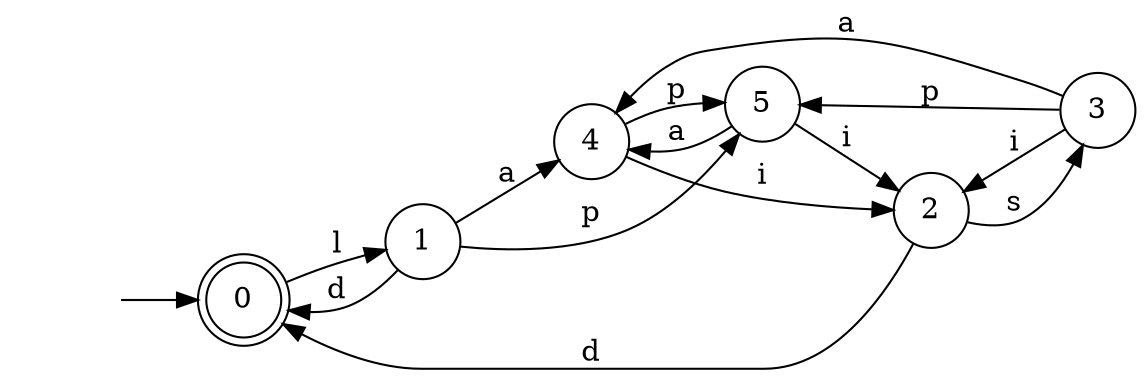 digraph "Automato produto minimizado" {
	graph [rankdir=LR]
	"" [label="" shape=plaintext]
	0 [label=0 shape=doublecircle]
	1 [label=1 shape=circle]
	5 [label=5 shape=circle]
	4 [label=4 shape=circle]
	3 [label=3 shape=circle]
	2 [label=2 shape=circle]
	"" -> 0 [label=""]
	0 -> 1 [label=l]
	1 -> 5 [label=p]
	1 -> 0 [label=d]
	1 -> 4 [label=a]
	4 -> 5 [label=p]
	4 -> 2 [label=i]
	2 -> 3 [label=s]
	2 -> 0 [label=d]
	3 -> 5 [label=p]
	3 -> 2 [label=i]
	3 -> 4 [label=a]
	5 -> 2 [label=i]
	5 -> 4 [label=a]
}
